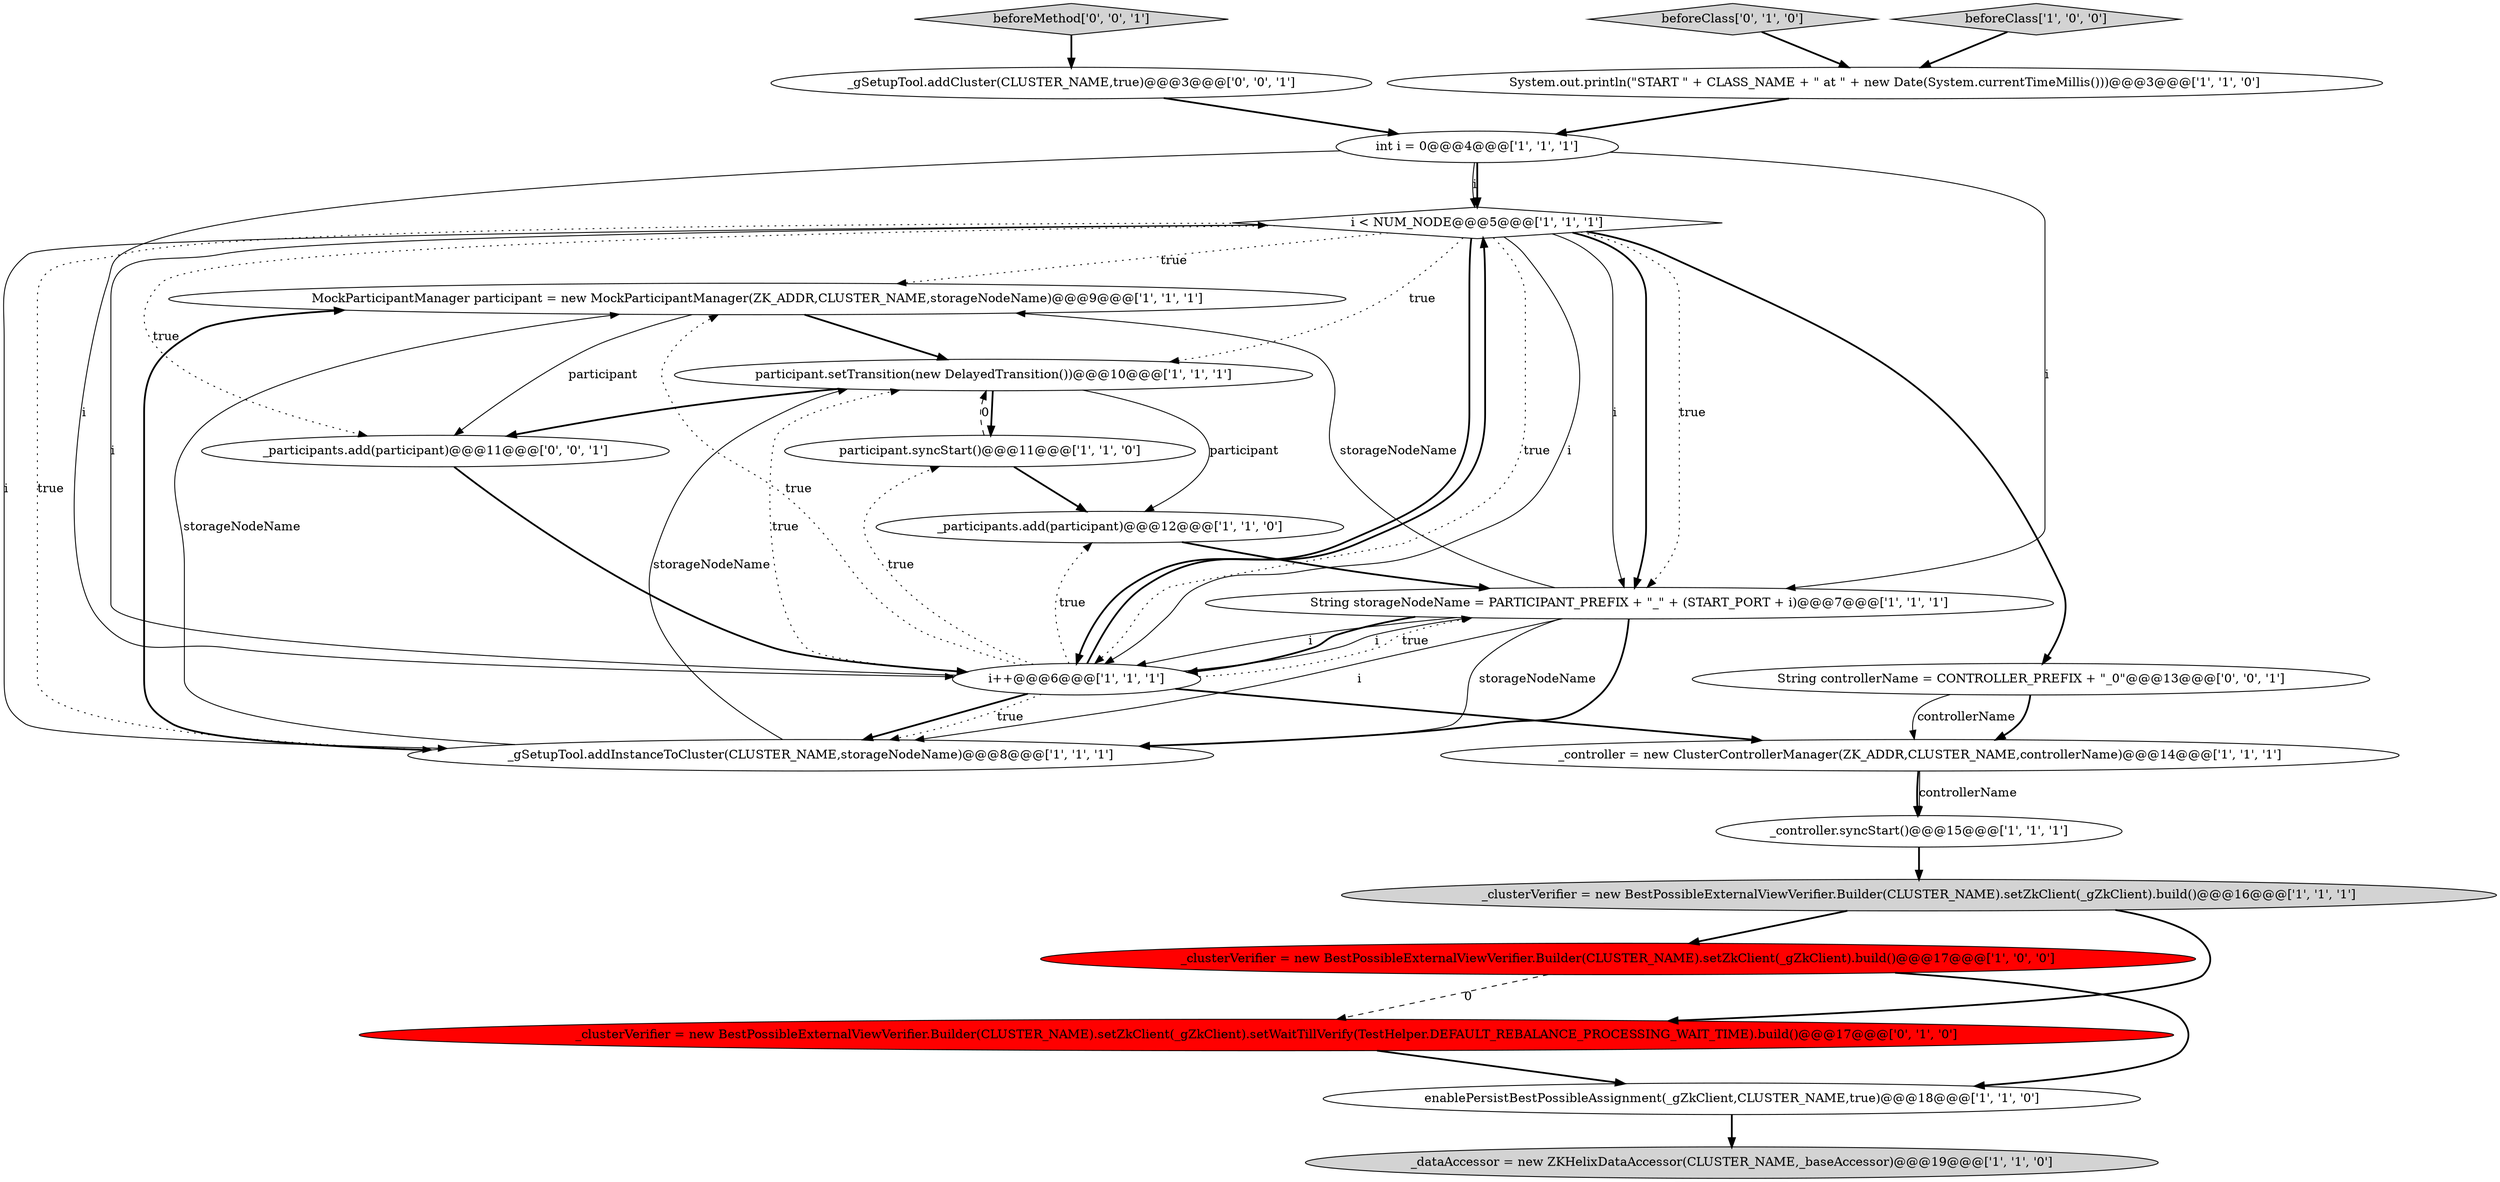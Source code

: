 digraph {
10 [style = filled, label = "enablePersistBestPossibleAssignment(_gZkClient,CLUSTER_NAME,true)@@@18@@@['1', '1', '0']", fillcolor = white, shape = ellipse image = "AAA0AAABBB1BBB"];
14 [style = filled, label = "participant.syncStart()@@@11@@@['1', '1', '0']", fillcolor = white, shape = ellipse image = "AAA0AAABBB1BBB"];
5 [style = filled, label = "int i = 0@@@4@@@['1', '1', '1']", fillcolor = white, shape = ellipse image = "AAA0AAABBB1BBB"];
18 [style = filled, label = "_clusterVerifier = new BestPossibleExternalViewVerifier.Builder(CLUSTER_NAME).setZkClient(_gZkClient).setWaitTillVerify(TestHelper.DEFAULT_REBALANCE_PROCESSING_WAIT_TIME).build()@@@17@@@['0', '1', '0']", fillcolor = red, shape = ellipse image = "AAA1AAABBB2BBB"];
15 [style = filled, label = "_controller = new ClusterControllerManager(ZK_ADDR,CLUSTER_NAME,controllerName)@@@14@@@['1', '1', '1']", fillcolor = white, shape = ellipse image = "AAA0AAABBB1BBB"];
3 [style = filled, label = "beforeClass['1', '0', '0']", fillcolor = lightgray, shape = diamond image = "AAA0AAABBB1BBB"];
22 [style = filled, label = "String controllerName = CONTROLLER_PREFIX + \"_0\"@@@13@@@['0', '0', '1']", fillcolor = white, shape = ellipse image = "AAA0AAABBB3BBB"];
9 [style = filled, label = "MockParticipantManager participant = new MockParticipantManager(ZK_ADDR,CLUSTER_NAME,storageNodeName)@@@9@@@['1', '1', '1']", fillcolor = white, shape = ellipse image = "AAA0AAABBB1BBB"];
4 [style = filled, label = "_clusterVerifier = new BestPossibleExternalViewVerifier.Builder(CLUSTER_NAME).setZkClient(_gZkClient).build()@@@17@@@['1', '0', '0']", fillcolor = red, shape = ellipse image = "AAA1AAABBB1BBB"];
20 [style = filled, label = "_gSetupTool.addCluster(CLUSTER_NAME,true)@@@3@@@['0', '0', '1']", fillcolor = white, shape = ellipse image = "AAA0AAABBB3BBB"];
7 [style = filled, label = "participant.setTransition(new DelayedTransition())@@@10@@@['1', '1', '1']", fillcolor = white, shape = ellipse image = "AAA0AAABBB1BBB"];
0 [style = filled, label = "i < NUM_NODE@@@5@@@['1', '1', '1']", fillcolor = white, shape = diamond image = "AAA0AAABBB1BBB"];
12 [style = filled, label = "_dataAccessor = new ZKHelixDataAccessor(CLUSTER_NAME,_baseAccessor)@@@19@@@['1', '1', '0']", fillcolor = lightgray, shape = ellipse image = "AAA0AAABBB1BBB"];
1 [style = filled, label = "String storageNodeName = PARTICIPANT_PREFIX + \"_\" + (START_PORT + i)@@@7@@@['1', '1', '1']", fillcolor = white, shape = ellipse image = "AAA0AAABBB1BBB"];
6 [style = filled, label = "i++@@@6@@@['1', '1', '1']", fillcolor = white, shape = ellipse image = "AAA0AAABBB1BBB"];
2 [style = filled, label = "System.out.println(\"START \" + CLASS_NAME + \" at \" + new Date(System.currentTimeMillis()))@@@3@@@['1', '1', '0']", fillcolor = white, shape = ellipse image = "AAA0AAABBB1BBB"];
17 [style = filled, label = "beforeClass['0', '1', '0']", fillcolor = lightgray, shape = diamond image = "AAA0AAABBB2BBB"];
21 [style = filled, label = "beforeMethod['0', '0', '1']", fillcolor = lightgray, shape = diamond image = "AAA0AAABBB3BBB"];
11 [style = filled, label = "_gSetupTool.addInstanceToCluster(CLUSTER_NAME,storageNodeName)@@@8@@@['1', '1', '1']", fillcolor = white, shape = ellipse image = "AAA0AAABBB1BBB"];
13 [style = filled, label = "_controller.syncStart()@@@15@@@['1', '1', '1']", fillcolor = white, shape = ellipse image = "AAA0AAABBB1BBB"];
19 [style = filled, label = "_participants.add(participant)@@@11@@@['0', '0', '1']", fillcolor = white, shape = ellipse image = "AAA0AAABBB3BBB"];
8 [style = filled, label = "_clusterVerifier = new BestPossibleExternalViewVerifier.Builder(CLUSTER_NAME).setZkClient(_gZkClient).build()@@@16@@@['1', '1', '1']", fillcolor = lightgray, shape = ellipse image = "AAA0AAABBB1BBB"];
16 [style = filled, label = "_participants.add(participant)@@@12@@@['1', '1', '0']", fillcolor = white, shape = ellipse image = "AAA0AAABBB1BBB"];
6->1 [style = solid, label="i"];
14->16 [style = bold, label=""];
4->10 [style = bold, label=""];
1->9 [style = solid, label="storageNodeName"];
4->18 [style = dashed, label="0"];
14->7 [style = dashed, label="0"];
15->13 [style = bold, label=""];
22->15 [style = bold, label=""];
1->6 [style = solid, label="i"];
0->6 [style = bold, label=""];
0->1 [style = solid, label="i"];
8->18 [style = bold, label=""];
0->19 [style = dotted, label="true"];
6->1 [style = dotted, label="true"];
7->16 [style = solid, label="participant"];
6->0 [style = bold, label=""];
5->1 [style = solid, label="i"];
9->7 [style = bold, label=""];
11->9 [style = bold, label=""];
19->6 [style = bold, label=""];
9->19 [style = solid, label="participant"];
0->6 [style = dotted, label="true"];
6->15 [style = bold, label=""];
1->11 [style = bold, label=""];
20->5 [style = bold, label=""];
6->0 [style = solid, label="i"];
7->14 [style = bold, label=""];
1->11 [style = solid, label="storageNodeName"];
6->14 [style = dotted, label="true"];
1->6 [style = bold, label=""];
21->20 [style = bold, label=""];
17->2 [style = bold, label=""];
3->2 [style = bold, label=""];
5->0 [style = bold, label=""];
16->1 [style = bold, label=""];
18->10 [style = bold, label=""];
10->12 [style = bold, label=""];
22->15 [style = solid, label="controllerName"];
0->1 [style = bold, label=""];
6->9 [style = dotted, label="true"];
6->11 [style = bold, label=""];
0->22 [style = bold, label=""];
0->11 [style = solid, label="i"];
0->1 [style = dotted, label="true"];
5->0 [style = solid, label="i"];
1->11 [style = solid, label="i"];
6->7 [style = dotted, label="true"];
11->9 [style = solid, label="storageNodeName"];
8->4 [style = bold, label=""];
11->7 [style = solid, label="storageNodeName"];
13->8 [style = bold, label=""];
15->13 [style = solid, label="controllerName"];
6->11 [style = dotted, label="true"];
0->11 [style = dotted, label="true"];
7->19 [style = bold, label=""];
5->6 [style = solid, label="i"];
0->6 [style = solid, label="i"];
0->9 [style = dotted, label="true"];
6->16 [style = dotted, label="true"];
0->7 [style = dotted, label="true"];
2->5 [style = bold, label=""];
}
